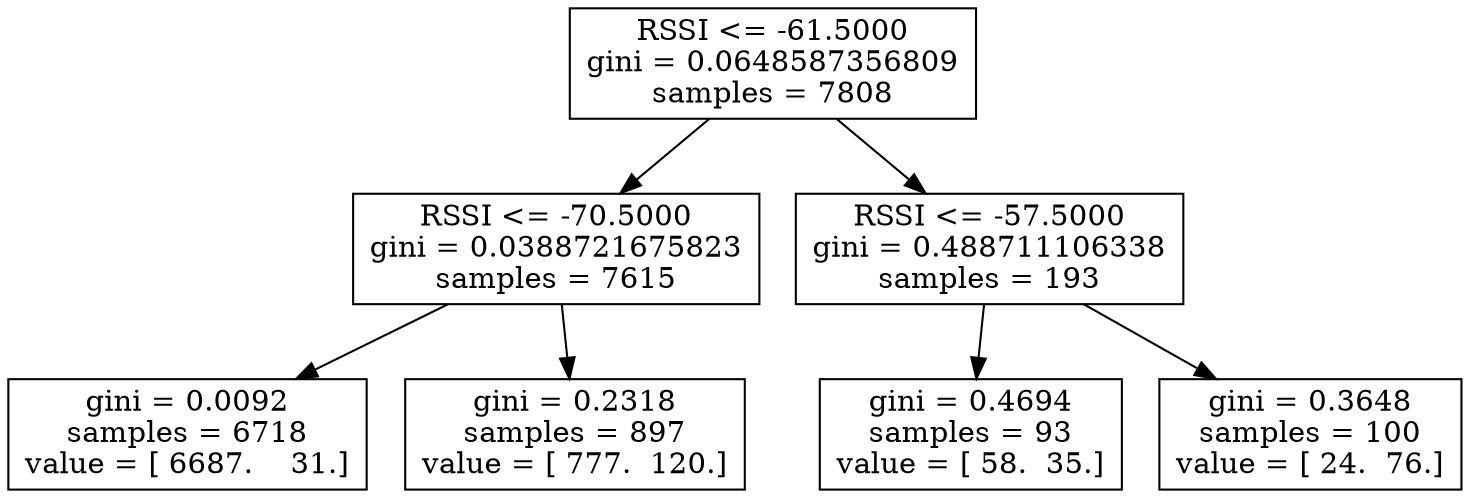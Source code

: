digraph Tree {
0 [label="RSSI <= -61.5000\ngini = 0.0648587356809\nsamples = 7808", shape="box"] ;
1 [label="RSSI <= -70.5000\ngini = 0.0388721675823\nsamples = 7615", shape="box"] ;
0 -> 1 ;
2 [label="gini = 0.0092\nsamples = 6718\nvalue = [ 6687.    31.]", shape="box"] ;
1 -> 2 ;
3 [label="gini = 0.2318\nsamples = 897\nvalue = [ 777.  120.]", shape="box"] ;
1 -> 3 ;
4 [label="RSSI <= -57.5000\ngini = 0.488711106338\nsamples = 193", shape="box"] ;
0 -> 4 ;
5 [label="gini = 0.4694\nsamples = 93\nvalue = [ 58.  35.]", shape="box"] ;
4 -> 5 ;
6 [label="gini = 0.3648\nsamples = 100\nvalue = [ 24.  76.]", shape="box"] ;
4 -> 6 ;
}